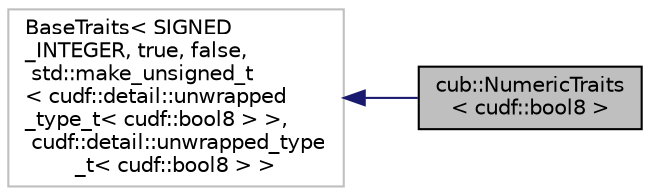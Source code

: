 digraph "cub::NumericTraits&lt; cudf::bool8 &gt;"
{
  edge [fontname="Helvetica",fontsize="10",labelfontname="Helvetica",labelfontsize="10"];
  node [fontname="Helvetica",fontsize="10",shape=record];
  rankdir="LR";
  Node2 [label="cub::NumericTraits\l\< cudf::bool8 \>",height=0.2,width=0.4,color="black", fillcolor="grey75", style="filled", fontcolor="black"];
  Node3 -> Node2 [dir="back",color="midnightblue",fontsize="10",style="solid",fontname="Helvetica"];
  Node3 [label="BaseTraits\< SIGNED\l_INTEGER, true, false,\l std::make_unsigned_t\l\< cudf::detail::unwrapped\l_type_t\< cudf::bool8 \> \>,\l cudf::detail::unwrapped_type\l_t\< cudf::bool8 \> \>",height=0.2,width=0.4,color="grey75", fillcolor="white", style="filled"];
}
